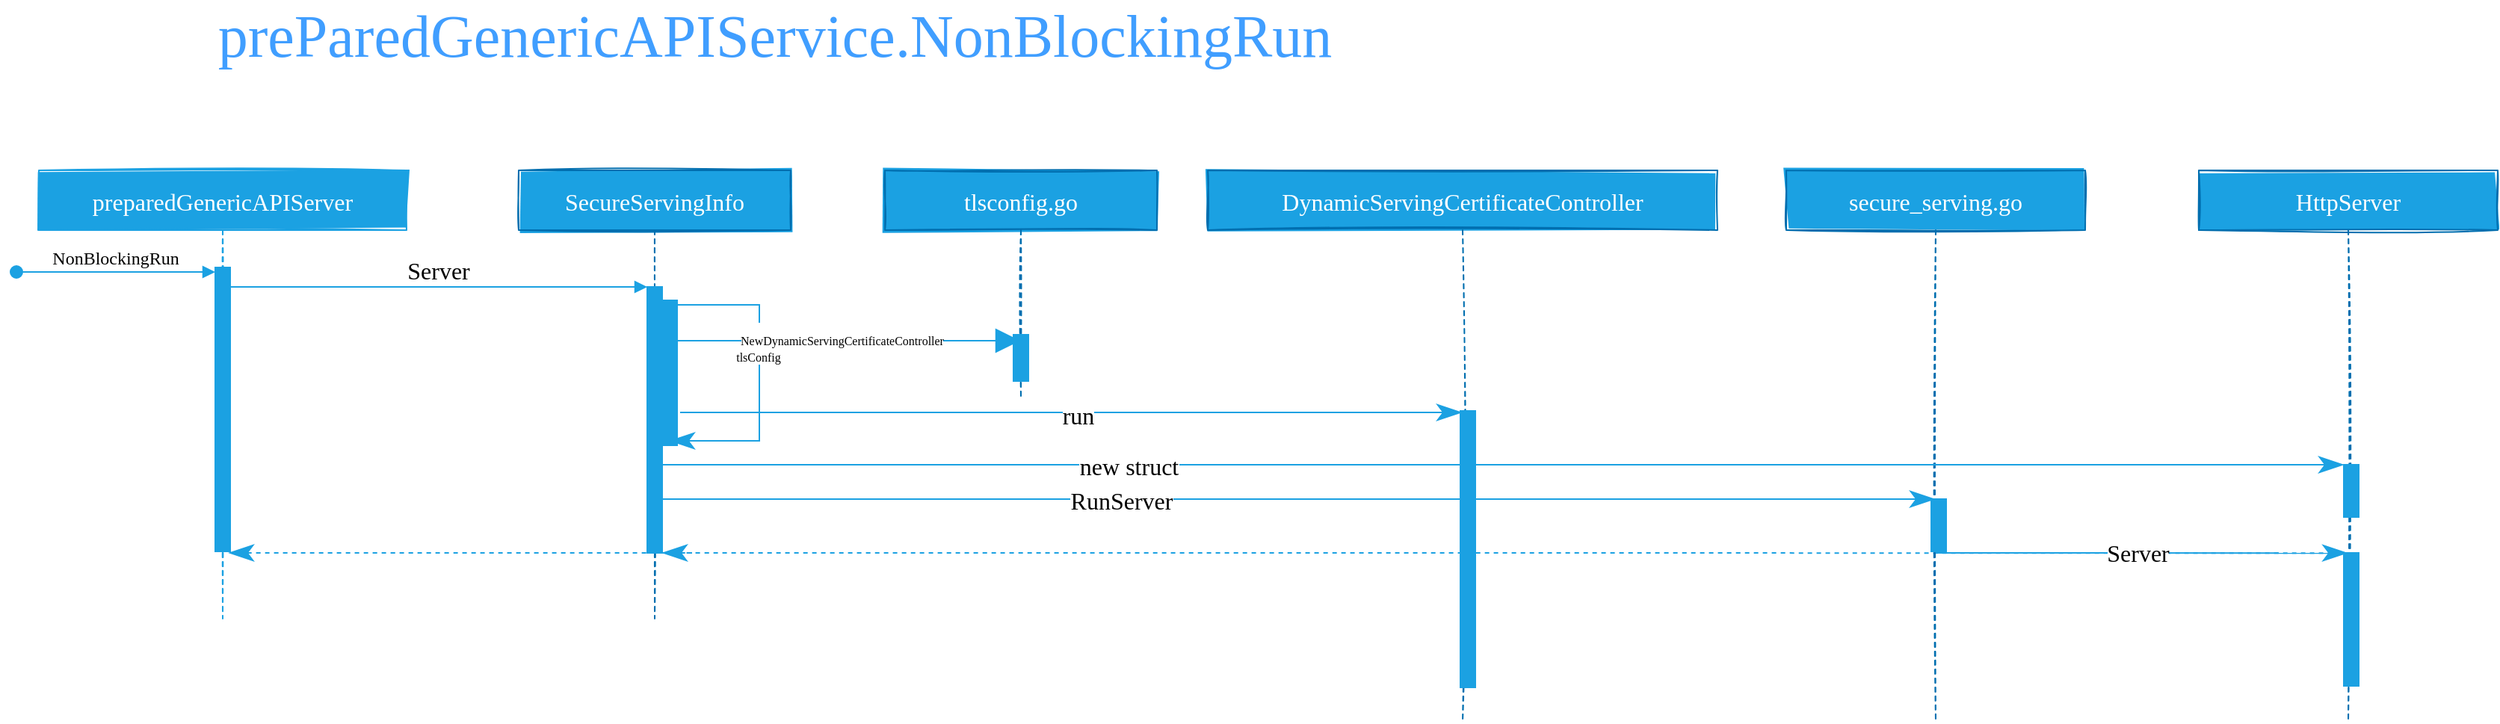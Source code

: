 <mxfile>
    <diagram id="3_NzdjM4D1sIUpUd0zuz" name="Page-1">
        <mxGraphModel dx="2561" dy="1656" grid="0" gridSize="10" guides="1" tooltips="1" connect="1" arrows="1" fold="1" page="0" pageScale="1" pageWidth="827" pageHeight="1169" math="0" shadow="0">
            <root>
                <mxCell id="0"/>
                <mxCell id="1" parent="0"/>
                <mxCell id="78" value="preparedGenericAPIServer" style="shape=umlLifeline;perimeter=lifelinePerimeter;container=1;collapsible=0;recursiveResize=0;rounded=0;shadow=0;strokeWidth=1;sketch=1;hachureGap=4;fontFamily=Lucida Console;fontSize=16;fillColor=#1ba1e2;fontColor=#ffffff;strokeColor=#1BA1E2;fillStyle=solid;" vertex="1" parent="1">
                    <mxGeometry x="20" y="20" width="246" height="300" as="geometry"/>
                </mxCell>
                <mxCell id="79" value="" style="points=[];perimeter=orthogonalPerimeter;rounded=0;shadow=0;strokeWidth=1;sketch=0;hachureGap=4;fontFamily=Lucida Console;fontSize=20;fillColor=#1ba1e2;fontColor=#ffffff;strokeColor=#1BA1E2;" vertex="1" parent="78">
                    <mxGeometry x="118" y="65" width="10" height="190" as="geometry"/>
                </mxCell>
                <mxCell id="80" value="NonBlockingRun" style="verticalAlign=bottom;startArrow=oval;endArrow=block;startSize=8;shadow=0;strokeWidth=1;rounded=0;sketch=0;hachureGap=4;fontFamily=Lucida Console;fontSize=12;labelBackgroundColor=default;fontColor=#000000;strokeColor=#1BA1E2;" edge="1" parent="78">
                    <mxGeometry relative="1" as="geometry">
                        <mxPoint x="-15" y="68" as="sourcePoint"/>
                        <mxPoint x="118" y="68" as="targetPoint"/>
                    </mxGeometry>
                </mxCell>
                <mxCell id="90" value="" style="edgeStyle=none;orthogonalLoop=1;jettySize=auto;html=1;rounded=0;labelBackgroundColor=default;sketch=0;hachureGap=4;fontFamily=Lucida Console;fontSize=16;fontColor=#000000;endArrow=none;startSize=14;endSize=14;sourcePerimeterSpacing=8;targetPerimeterSpacing=8;curved=1;dashed=1;entryX=0.492;entryY=0.694;entryDx=0;entryDy=0;entryPerimeter=0;endFill=0;strokeColor=#1BA1E2;startArrow=classicThin;startFill=1;" edge="1" parent="78" target="110">
                    <mxGeometry width="120" relative="1" as="geometry">
                        <mxPoint x="127" y="256" as="sourcePoint"/>
                        <mxPoint x="1827" y="257" as="targetPoint"/>
                        <Array as="points"/>
                    </mxGeometry>
                </mxCell>
                <mxCell id="82" value="SecureServingInfo" style="shape=umlLifeline;perimeter=lifelinePerimeter;container=1;collapsible=0;recursiveResize=0;rounded=0;shadow=0;strokeWidth=1;sketch=1;hachureGap=4;fontFamily=Lucida Console;fontSize=16;fillColor=#1ba1e2;fontColor=#ffffff;strokeColor=#006EAF;fillStyle=solid;" vertex="1" parent="1">
                    <mxGeometry x="341" y="20" width="182" height="300" as="geometry"/>
                </mxCell>
                <mxCell id="83" value="" style="points=[];perimeter=orthogonalPerimeter;rounded=0;shadow=0;strokeWidth=1;sketch=0;hachureGap=4;fontFamily=Lucida Console;fontSize=20;fillColor=#1ba1e2;fontColor=#ffffff;strokeColor=#1BA1E2;" vertex="1" parent="82">
                    <mxGeometry x="86" y="78" width="10" height="178" as="geometry"/>
                </mxCell>
                <mxCell id="92" value="" style="points=[];perimeter=orthogonalPerimeter;rounded=0;shadow=0;strokeWidth=1;sketch=0;hachureGap=4;fontFamily=Lucida Console;fontSize=20;fillColor=#1ba1e2;fontColor=#ffffff;strokeColor=#1BA1E2;" vertex="1" parent="82">
                    <mxGeometry x="96" y="87" width="10" height="97" as="geometry"/>
                </mxCell>
                <mxCell id="97" value="" style="edgeStyle=orthogonalEdgeStyle;orthogonalLoop=1;jettySize=auto;html=1;rounded=0;labelBackgroundColor=default;sketch=0;hachureGap=4;fontFamily=Lucida Console;fontSize=8;fontColor=#000000;endArrow=classicThin;endFill=1;startSize=14;endSize=14;sourcePerimeterSpacing=8;targetPerimeterSpacing=8;strokeColor=#1BA1E2;" edge="1" parent="82">
                    <mxGeometry width="120" relative="1" as="geometry">
                        <mxPoint x="106" y="90" as="sourcePoint"/>
                        <mxPoint x="101" y="181" as="targetPoint"/>
                        <Array as="points">
                            <mxPoint x="161" y="90"/>
                            <mxPoint x="161" y="181"/>
                        </Array>
                    </mxGeometry>
                </mxCell>
                <mxCell id="100" value="tlsConfig" style="edgeLabel;html=1;align=center;verticalAlign=middle;resizable=0;points=[];fontSize=8;fontFamily=Lucida Console;fontColor=#000000;" vertex="1" connectable="0" parent="97">
                    <mxGeometry x="0.022" y="-1" relative="1" as="geometry">
                        <mxPoint y="-16" as="offset"/>
                    </mxGeometry>
                </mxCell>
                <mxCell id="95" value="" style="edgeStyle=none;orthogonalLoop=1;jettySize=auto;html=1;rounded=0;labelBackgroundColor=default;sketch=0;hachureGap=4;fontFamily=Lucida Console;fontSize=16;fontColor=#000000;endArrow=block;startSize=14;endSize=14;sourcePerimeterSpacing=8;targetPerimeterSpacing=8;curved=1;endFill=1;strokeColor=#1BA1E2;" edge="1" parent="82" target="88">
                    <mxGeometry width="120" relative="1" as="geometry">
                        <mxPoint x="106" y="114" as="sourcePoint"/>
                        <mxPoint x="226" y="114" as="targetPoint"/>
                        <Array as="points"/>
                    </mxGeometry>
                </mxCell>
                <mxCell id="96" value="&lt;font style=&quot;font-size: 8px&quot;&gt;NewDynamicServingCertificateController&lt;/font&gt;" style="edgeLabel;html=1;align=center;verticalAlign=middle;resizable=0;points=[];fontSize=16;fontFamily=Lucida Console;fontColor=#000000;" vertex="1" connectable="0" parent="95">
                    <mxGeometry x="-0.213" y="-1" relative="1" as="geometry">
                        <mxPoint x="19" y="-4" as="offset"/>
                    </mxGeometry>
                </mxCell>
                <mxCell id="103" value="" style="edgeStyle=none;orthogonalLoop=1;jettySize=auto;html=1;rounded=0;labelBackgroundColor=default;sketch=0;hachureGap=4;fontFamily=Lucida Console;fontSize=8;fontColor=#000000;endArrow=classicThin;endFill=1;startSize=14;endSize=14;sourcePerimeterSpacing=8;targetPerimeterSpacing=8;strokeColor=#1BA1E2;" edge="1" parent="82" target="101">
                    <mxGeometry width="120" relative="1" as="geometry">
                        <mxPoint x="108" y="162" as="sourcePoint"/>
                        <mxPoint x="228" y="162" as="targetPoint"/>
                        <Array as="points"/>
                    </mxGeometry>
                </mxCell>
                <mxCell id="104" value="&lt;span style=&quot;font-size: 16px&quot;&gt;run&lt;/span&gt;" style="edgeLabel;html=1;align=center;verticalAlign=middle;resizable=0;points=[];fontSize=8;fontFamily=Lucida Console;fontColor=#000000;" vertex="1" connectable="0" parent="103">
                    <mxGeometry x="-0.153" y="-2" relative="1" as="geometry">
                        <mxPoint x="44" as="offset"/>
                    </mxGeometry>
                </mxCell>
                <mxCell id="118" value="" style="edgeStyle=none;orthogonalLoop=1;jettySize=auto;html=1;rounded=0;labelBackgroundColor=default;sketch=0;hachureGap=4;fontFamily=Lucida Console;fontSize=16;fontColor=#000000;startArrow=classicThin;startFill=1;endArrow=none;endFill=0;startSize=14;endSize=14;sourcePerimeterSpacing=8;targetPerimeterSpacing=8;strokeColor=#1BA1E2;dashed=1;" edge="1" parent="82">
                    <mxGeometry width="120" relative="1" as="geometry">
                        <mxPoint x="96" y="256" as="sourcePoint"/>
                        <mxPoint x="116" y="256" as="targetPoint"/>
                        <Array as="points"/>
                    </mxGeometry>
                </mxCell>
                <mxCell id="85" value="Server" style="verticalAlign=bottom;endArrow=block;entryX=0;entryY=0;shadow=0;strokeWidth=1;rounded=0;sketch=0;hachureGap=4;fontFamily=Lucida Console;fontSize=16;strokeColor=#1BA1E2;" edge="1" parent="1" source="79" target="83">
                    <mxGeometry relative="1" as="geometry">
                        <mxPoint x="175" y="100" as="sourcePoint"/>
                    </mxGeometry>
                </mxCell>
                <mxCell id="88" value="tlsconfig.go" style="shape=umlLifeline;perimeter=lifelinePerimeter;container=1;collapsible=0;recursiveResize=0;rounded=0;shadow=0;strokeWidth=1;sketch=1;hachureGap=4;fontFamily=Lucida Console;fontSize=16;fillColor=#1ba1e2;fontColor=#ffffff;strokeColor=#006EAF;fillStyle=solid;" vertex="1" parent="1">
                    <mxGeometry x="586" y="20" width="182" height="152" as="geometry"/>
                </mxCell>
                <mxCell id="89" value="" style="points=[];perimeter=orthogonalPerimeter;rounded=0;shadow=0;strokeWidth=1;sketch=0;hachureGap=4;fontFamily=Lucida Console;fontSize=20;fillColor=#1ba1e2;fontColor=#ffffff;strokeColor=#1BA1E2;fillStyle=solid;" vertex="1" parent="88">
                    <mxGeometry x="86" y="110" width="10" height="31" as="geometry"/>
                </mxCell>
                <mxCell id="101" value="DynamicServingCertificateController" style="shape=umlLifeline;perimeter=lifelinePerimeter;container=1;collapsible=0;recursiveResize=0;rounded=0;shadow=0;strokeWidth=1;sketch=1;hachureGap=4;fontFamily=Lucida Console;fontSize=16;fillColor=#1ba1e2;fontColor=#ffffff;strokeColor=#006EAF;fillStyle=solid;" vertex="1" parent="1">
                    <mxGeometry x="802" y="20" width="341" height="369" as="geometry"/>
                </mxCell>
                <mxCell id="102" value="" style="points=[];perimeter=orthogonalPerimeter;rounded=0;shadow=0;strokeWidth=1;sketch=0;hachureGap=4;fontFamily=Lucida Console;fontSize=20;fillColor=#1ba1e2;fontColor=#ffffff;strokeColor=#1BA1E2;fillStyle=solid;" vertex="1" parent="101">
                    <mxGeometry x="169" y="161" width="10" height="185" as="geometry"/>
                </mxCell>
                <mxCell id="106" value="secure_serving.go" style="shape=umlLifeline;perimeter=lifelinePerimeter;container=1;collapsible=0;recursiveResize=0;rounded=0;shadow=0;strokeWidth=1;sketch=1;hachureGap=4;fontFamily=Lucida Console;fontSize=16;fillColor=#1ba1e2;fontColor=#ffffff;strokeColor=#006EAF;fillStyle=solid;" vertex="1" parent="1">
                    <mxGeometry x="1189" y="20" width="200" height="369" as="geometry"/>
                </mxCell>
                <mxCell id="107" value="" style="points=[];perimeter=orthogonalPerimeter;rounded=0;shadow=0;strokeWidth=1;sketch=0;hachureGap=4;fontFamily=Lucida Console;fontSize=20;fillColor=#1ba1e2;fontColor=#ffffff;strokeColor=#1BA1E2;fillStyle=solid;" vertex="1" parent="106">
                    <mxGeometry x="97" y="220" width="10" height="35" as="geometry"/>
                </mxCell>
                <mxCell id="116" value="" style="edgeStyle=none;orthogonalLoop=1;jettySize=auto;html=1;rounded=0;labelBackgroundColor=default;sketch=0;hachureGap=4;fontFamily=Lucida Console;fontSize=16;fontColor=#000000;endArrow=classicThin;endFill=1;startSize=14;endSize=14;sourcePerimeterSpacing=8;targetPerimeterSpacing=8;strokeColor=#1BA1E2;entryX=0.498;entryY=0.694;entryDx=0;entryDy=0;entryPerimeter=0;" edge="1" parent="106" target="110">
                    <mxGeometry width="120" relative="1" as="geometry">
                        <mxPoint x="100" y="256" as="sourcePoint"/>
                        <mxPoint x="220" y="256" as="targetPoint"/>
                        <Array as="points"/>
                    </mxGeometry>
                </mxCell>
                <mxCell id="119" value="Server" style="edgeLabel;html=1;align=center;verticalAlign=middle;resizable=0;points=[];fontSize=16;fontFamily=Lucida Console;fontColor=#000000;" vertex="1" connectable="0" parent="116">
                    <mxGeometry x="-0.025" relative="1" as="geometry">
                        <mxPoint as="offset"/>
                    </mxGeometry>
                </mxCell>
                <mxCell id="108" value="" style="edgeStyle=none;orthogonalLoop=1;jettySize=auto;html=1;rounded=0;labelBackgroundColor=default;sketch=0;hachureGap=4;fontFamily=Lucida Console;fontSize=16;fontColor=#000000;endArrow=classicThin;endFill=1;startSize=14;endSize=14;sourcePerimeterSpacing=8;targetPerimeterSpacing=8;strokeColor=#1BA1E2;" edge="1" parent="1" source="82" target="106">
                    <mxGeometry width="120" relative="1" as="geometry">
                        <mxPoint x="439" y="248" as="sourcePoint"/>
                        <mxPoint x="559" y="248" as="targetPoint"/>
                        <Array as="points">
                            <mxPoint x="675" y="240"/>
                            <mxPoint x="722" y="240"/>
                            <mxPoint x="1103" y="240"/>
                        </Array>
                    </mxGeometry>
                </mxCell>
                <mxCell id="109" value="RunServer" style="edgeLabel;html=1;align=center;verticalAlign=middle;resizable=0;points=[];fontSize=16;fontFamily=Lucida Console;fontColor=#000000;" vertex="1" connectable="0" parent="108">
                    <mxGeometry x="-0.272" y="-1" relative="1" as="geometry">
                        <mxPoint as="offset"/>
                    </mxGeometry>
                </mxCell>
                <mxCell id="110" value="HttpServer" style="shape=umlLifeline;perimeter=lifelinePerimeter;container=1;collapsible=0;recursiveResize=0;rounded=0;shadow=0;strokeWidth=1;sketch=1;hachureGap=4;fontFamily=Lucida Console;fontSize=16;fillColor=#1ba1e2;fontColor=#ffffff;strokeColor=#006EAF;fillStyle=solid;" vertex="1" parent="1">
                    <mxGeometry x="1465" y="20" width="200" height="369" as="geometry"/>
                </mxCell>
                <mxCell id="111" value="" style="points=[];perimeter=orthogonalPerimeter;rounded=0;shadow=0;strokeWidth=1;sketch=0;hachureGap=4;fontFamily=Lucida Console;fontSize=20;fillColor=#1ba1e2;fontColor=#ffffff;strokeColor=#1BA1E2;fillStyle=solid;" vertex="1" parent="110">
                    <mxGeometry x="97" y="197" width="10" height="35" as="geometry"/>
                </mxCell>
                <mxCell id="112" value="" style="points=[];perimeter=orthogonalPerimeter;rounded=0;shadow=0;strokeWidth=1;sketch=0;hachureGap=4;fontFamily=Lucida Console;fontSize=20;fillColor=#1ba1e2;fontColor=#ffffff;strokeColor=#1BA1E2;fillStyle=solid;" vertex="1" parent="110">
                    <mxGeometry x="97" y="256" width="10" height="89" as="geometry"/>
                </mxCell>
                <mxCell id="113" value="" style="edgeStyle=none;orthogonalLoop=1;jettySize=auto;html=1;rounded=0;labelBackgroundColor=default;sketch=0;hachureGap=4;fontFamily=Lucida Console;fontSize=16;fontColor=#000000;endArrow=classicThin;endFill=1;startSize=14;endSize=14;sourcePerimeterSpacing=8;targetPerimeterSpacing=8;strokeColor=#1BA1E2;" edge="1" parent="110" source="82">
                    <mxGeometry width="120" relative="1" as="geometry">
                        <mxPoint x="-759.333" y="197" as="sourcePoint"/>
                        <mxPoint x="97" y="197" as="targetPoint"/>
                        <Array as="points">
                            <mxPoint x="-516.5" y="197"/>
                            <mxPoint x="-469.5" y="197"/>
                            <mxPoint x="-88.5" y="197"/>
                        </Array>
                    </mxGeometry>
                </mxCell>
                <mxCell id="114" value="new struct" style="edgeLabel;html=1;align=center;verticalAlign=middle;resizable=0;points=[];fontSize=16;fontFamily=Lucida Console;fontColor=#000000;" vertex="1" connectable="0" parent="113">
                    <mxGeometry x="-0.272" y="-1" relative="1" as="geometry">
                        <mxPoint x="-95" as="offset"/>
                    </mxGeometry>
                </mxCell>
                <mxCell id="120" value="preParedGenericAPIService.NonBlockingRun" style="text;strokeColor=none;fillColor=none;html=1;align=center;verticalAlign=middle;whiteSpace=wrap;rounded=0;sketch=0;hachureGap=4;fillStyle=solid;fontFamily=Lucida Console;fontSize=40;fontColor=#409EFF;" vertex="1" parent="1">
                    <mxGeometry x="20" y="-85" width="985" height="30" as="geometry"/>
                </mxCell>
            </root>
        </mxGraphModel>
    </diagram>
</mxfile>